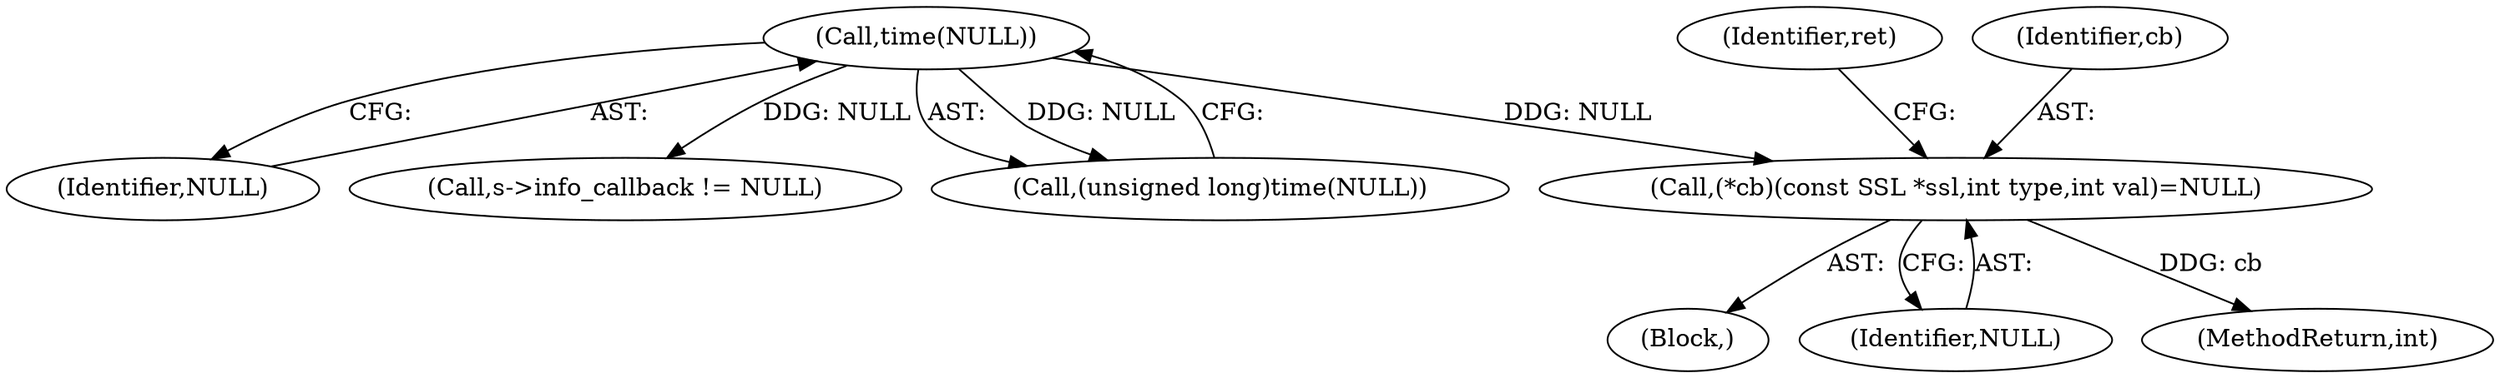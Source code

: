digraph "0_openssl_ce325c60c74b0fa784f5872404b722e120e5cab0_1@pointer" {
"1000150" [label="(Call,(*cb)(const SSL *ssl,int type,int val)=NULL)"];
"1000147" [label="(Call,time(NULL))"];
"1000155" [label="(Identifier,ret)"];
"1000151" [label="(Identifier,cb)"];
"1000148" [label="(Identifier,NULL)"];
"1000139" [label="(Block,)"];
"1000150" [label="(Call,(*cb)(const SSL *ssl,int type,int val)=NULL)"];
"1000152" [label="(Identifier,NULL)"];
"1000147" [label="(Call,time(NULL))"];
"1000173" [label="(Call,s->info_callback != NULL)"];
"1000239" [label="(MethodReturn,int)"];
"1000145" [label="(Call,(unsigned long)time(NULL))"];
"1000150" -> "1000139"  [label="AST: "];
"1000150" -> "1000152"  [label="CFG: "];
"1000151" -> "1000150"  [label="AST: "];
"1000152" -> "1000150"  [label="AST: "];
"1000155" -> "1000150"  [label="CFG: "];
"1000150" -> "1000239"  [label="DDG: cb"];
"1000147" -> "1000150"  [label="DDG: NULL"];
"1000147" -> "1000145"  [label="AST: "];
"1000147" -> "1000148"  [label="CFG: "];
"1000148" -> "1000147"  [label="AST: "];
"1000145" -> "1000147"  [label="CFG: "];
"1000147" -> "1000145"  [label="DDG: NULL"];
"1000147" -> "1000173"  [label="DDG: NULL"];
}
